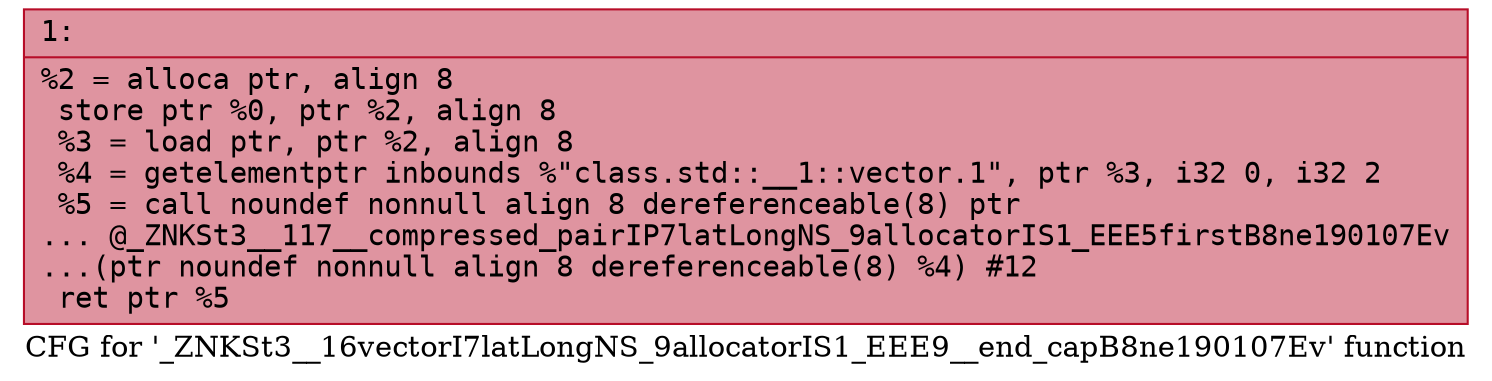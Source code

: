 digraph "CFG for '_ZNKSt3__16vectorI7latLongNS_9allocatorIS1_EEE9__end_capB8ne190107Ev' function" {
	label="CFG for '_ZNKSt3__16vectorI7latLongNS_9allocatorIS1_EEE9__end_capB8ne190107Ev' function";

	Node0x600001760820 [shape=record,color="#b70d28ff", style=filled, fillcolor="#b70d2870" fontname="Courier",label="{1:\l|  %2 = alloca ptr, align 8\l  store ptr %0, ptr %2, align 8\l  %3 = load ptr, ptr %2, align 8\l  %4 = getelementptr inbounds %\"class.std::__1::vector.1\", ptr %3, i32 0, i32 2\l  %5 = call noundef nonnull align 8 dereferenceable(8) ptr\l... @_ZNKSt3__117__compressed_pairIP7latLongNS_9allocatorIS1_EEE5firstB8ne190107Ev\l...(ptr noundef nonnull align 8 dereferenceable(8) %4) #12\l  ret ptr %5\l}"];
}
